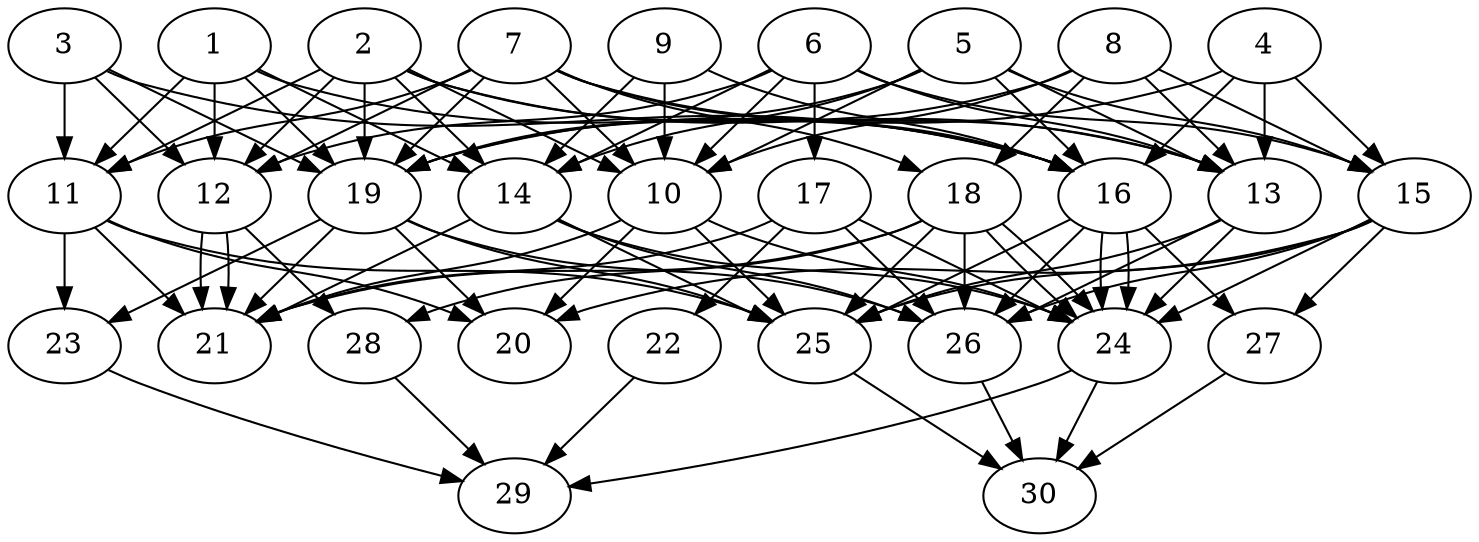 // DAG automatically generated by daggen at Thu Oct  3 14:04:19 2019
// ./daggen --dot -n 30 --ccr 0.4 --fat 0.7 --regular 0.9 --density 0.9 --mindata 5242880 --maxdata 52428800 
digraph G {
  1 [size="69975040", alpha="0.02", expect_size="27990016"] 
  1 -> 11 [size ="27990016"]
  1 -> 12 [size ="27990016"]
  1 -> 14 [size ="27990016"]
  1 -> 16 [size ="27990016"]
  1 -> 19 [size ="27990016"]
  2 [size="93760000", alpha="0.13", expect_size="37504000"] 
  2 -> 10 [size ="37504000"]
  2 -> 11 [size ="37504000"]
  2 -> 12 [size ="37504000"]
  2 -> 13 [size ="37504000"]
  2 -> 14 [size ="37504000"]
  2 -> 16 [size ="37504000"]
  2 -> 19 [size ="37504000"]
  3 [size="19571200", alpha="0.06", expect_size="7828480"] 
  3 -> 11 [size ="7828480"]
  3 -> 12 [size ="7828480"]
  3 -> 16 [size ="7828480"]
  3 -> 19 [size ="7828480"]
  4 [size="69703680", alpha="0.07", expect_size="27881472"] 
  4 -> 13 [size ="27881472"]
  4 -> 15 [size ="27881472"]
  4 -> 16 [size ="27881472"]
  4 -> 19 [size ="27881472"]
  5 [size="114708480", alpha="0.18", expect_size="45883392"] 
  5 -> 10 [size ="45883392"]
  5 -> 13 [size ="45883392"]
  5 -> 14 [size ="45883392"]
  5 -> 15 [size ="45883392"]
  5 -> 16 [size ="45883392"]
  5 -> 19 [size ="45883392"]
  6 [size="66073600", alpha="0.18", expect_size="26429440"] 
  6 -> 10 [size ="26429440"]
  6 -> 12 [size ="26429440"]
  6 -> 13 [size ="26429440"]
  6 -> 14 [size ="26429440"]
  6 -> 15 [size ="26429440"]
  6 -> 17 [size ="26429440"]
  7 [size="80184320", alpha="0.16", expect_size="32073728"] 
  7 -> 10 [size ="32073728"]
  7 -> 11 [size ="32073728"]
  7 -> 12 [size ="32073728"]
  7 -> 13 [size ="32073728"]
  7 -> 16 [size ="32073728"]
  7 -> 18 [size ="32073728"]
  7 -> 19 [size ="32073728"]
  8 [size="55447040", alpha="0.14", expect_size="22178816"] 
  8 -> 10 [size ="22178816"]
  8 -> 13 [size ="22178816"]
  8 -> 15 [size ="22178816"]
  8 -> 18 [size ="22178816"]
  8 -> 19 [size ="22178816"]
  9 [size="88266240", alpha="0.16", expect_size="35306496"] 
  9 -> 10 [size ="35306496"]
  9 -> 14 [size ="35306496"]
  9 -> 16 [size ="35306496"]
  10 [size="22446080", alpha="0.06", expect_size="8978432"] 
  10 -> 20 [size ="8978432"]
  10 -> 21 [size ="8978432"]
  10 -> 24 [size ="8978432"]
  10 -> 25 [size ="8978432"]
  11 [size="34224640", alpha="0.05", expect_size="13689856"] 
  11 -> 20 [size ="13689856"]
  11 -> 21 [size ="13689856"]
  11 -> 23 [size ="13689856"]
  11 -> 25 [size ="13689856"]
  12 [size="47454720", alpha="0.07", expect_size="18981888"] 
  12 -> 21 [size ="18981888"]
  12 -> 21 [size ="18981888"]
  12 -> 28 [size ="18981888"]
  13 [size="123002880", alpha="0.13", expect_size="49201152"] 
  13 -> 24 [size ="49201152"]
  13 -> 25 [size ="49201152"]
  13 -> 26 [size ="49201152"]
  14 [size="42475520", alpha="0.12", expect_size="16990208"] 
  14 -> 21 [size ="16990208"]
  14 -> 24 [size ="16990208"]
  14 -> 25 [size ="16990208"]
  14 -> 26 [size ="16990208"]
  15 [size="82311680", alpha="0.18", expect_size="32924672"] 
  15 -> 20 [size ="32924672"]
  15 -> 24 [size ="32924672"]
  15 -> 25 [size ="32924672"]
  15 -> 26 [size ="32924672"]
  15 -> 27 [size ="32924672"]
  16 [size="70364160", alpha="0.08", expect_size="28145664"] 
  16 -> 24 [size ="28145664"]
  16 -> 24 [size ="28145664"]
  16 -> 25 [size ="28145664"]
  16 -> 26 [size ="28145664"]
  16 -> 27 [size ="28145664"]
  17 [size="60264960", alpha="0.19", expect_size="24105984"] 
  17 -> 21 [size ="24105984"]
  17 -> 22 [size ="24105984"]
  17 -> 24 [size ="24105984"]
  17 -> 26 [size ="24105984"]
  18 [size="34135040", alpha="0.11", expect_size="13654016"] 
  18 -> 21 [size ="13654016"]
  18 -> 24 [size ="13654016"]
  18 -> 24 [size ="13654016"]
  18 -> 25 [size ="13654016"]
  18 -> 26 [size ="13654016"]
  18 -> 28 [size ="13654016"]
  19 [size="117637120", alpha="0.13", expect_size="47054848"] 
  19 -> 20 [size ="47054848"]
  19 -> 21 [size ="47054848"]
  19 -> 23 [size ="47054848"]
  19 -> 25 [size ="47054848"]
  19 -> 26 [size ="47054848"]
  20 [size="96750080", alpha="0.16", expect_size="38700032"] 
  21 [size="130521600", alpha="0.07", expect_size="52208640"] 
  22 [size="44413440", alpha="0.13", expect_size="17765376"] 
  22 -> 29 [size ="17765376"]
  23 [size="86438400", alpha="0.20", expect_size="34575360"] 
  23 -> 29 [size ="34575360"]
  24 [size="47631360", alpha="0.16", expect_size="19052544"] 
  24 -> 29 [size ="19052544"]
  24 -> 30 [size ="19052544"]
  25 [size="119262720", alpha="0.09", expect_size="47705088"] 
  25 -> 30 [size ="47705088"]
  26 [size="105638400", alpha="0.12", expect_size="42255360"] 
  26 -> 30 [size ="42255360"]
  27 [size="37652480", alpha="0.06", expect_size="15060992"] 
  27 -> 30 [size ="15060992"]
  28 [size="29040640", alpha="0.07", expect_size="11616256"] 
  28 -> 29 [size ="11616256"]
  29 [size="93411840", alpha="0.01", expect_size="37364736"] 
  30 [size="53831680", alpha="0.16", expect_size="21532672"] 
}
